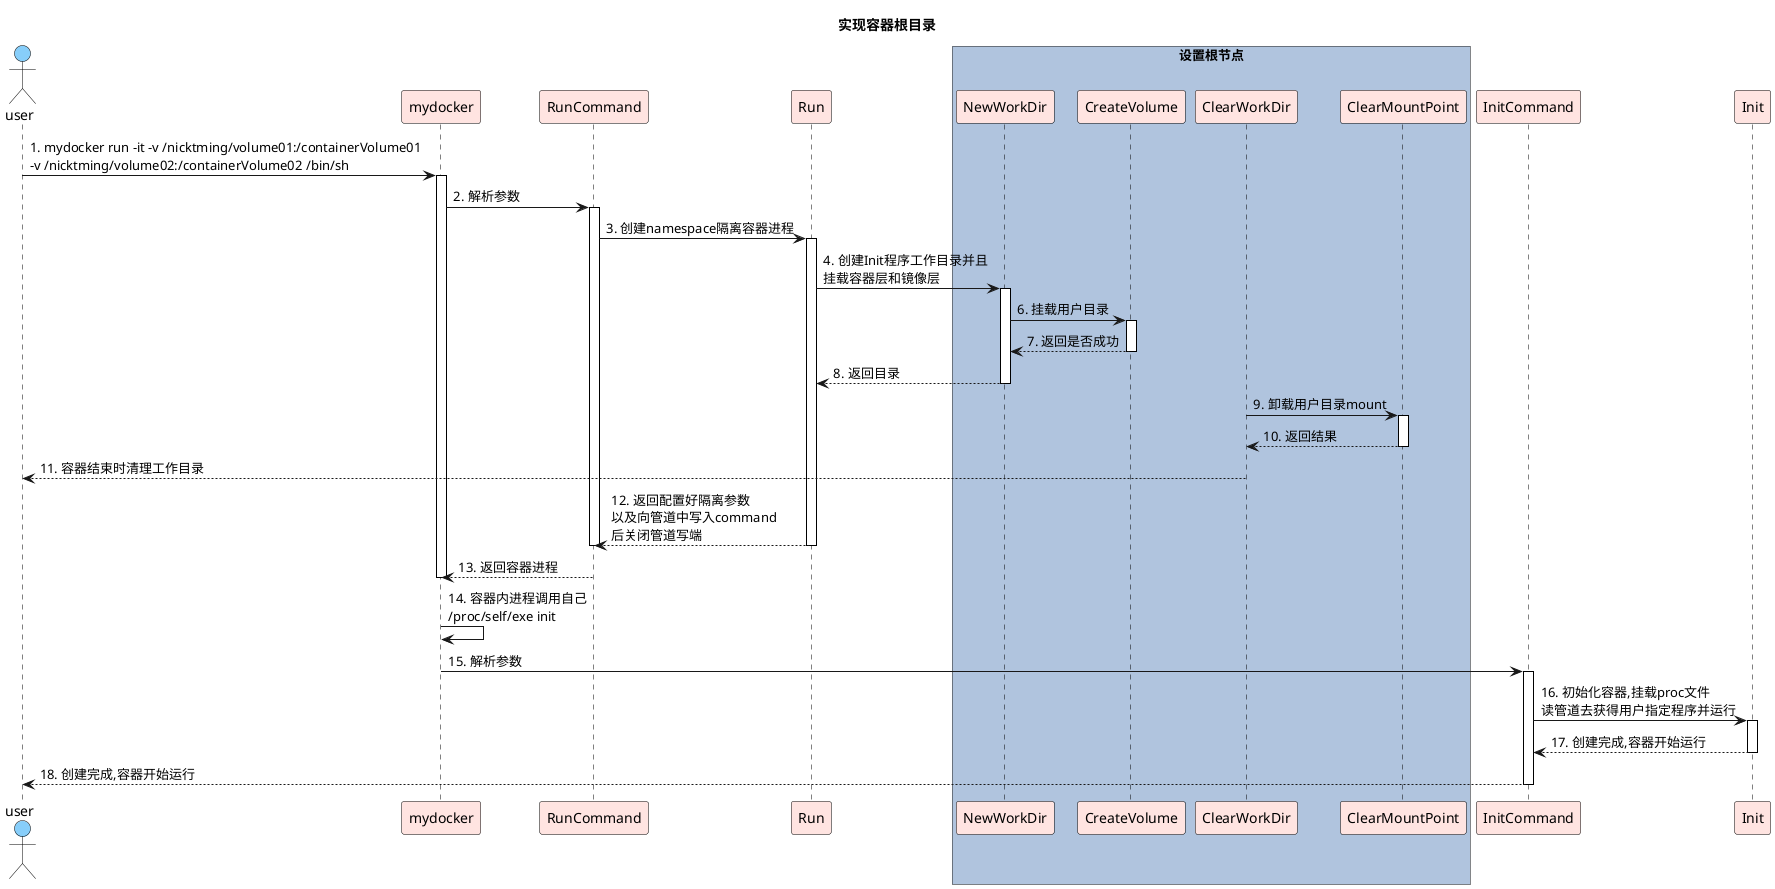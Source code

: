 

@startuml
title 实现容器根目录

skinparam sequence {

    ActorBorderColor black
    LifeLineBorderColor black
    ActorBackgroundColor #87CEFA


    ParticipantBorderColor black
    ParticipantBackgroundColor #FFE4E1
}


actor user
participant mydocker
participant RunCommand

participant Run
box "设置根节点" #B0C4DE
participant NewWorkDir
participant CreateVolume

participant ClearWorkDir
participant ClearMountPoint
end box
participant InitCommand
participant Init


user -> mydocker : 1. mydocker run -it -v /nicktming/volume01:/containerVolume01 \n-v /nicktming/volume02:/containerVolume02 /bin/sh
activate mydocker
mydocker -> RunCommand: 2. 解析参数
activate RunCommand
RunCommand -> Run: 3. 创建namespace隔离容器进程
activate Run

Run -> NewWorkDir: 4. 创建Init程序工作目录并且\n挂载容器层和镜像层
activate NewWorkDir
NewWorkDir -> CreateVolume: 6. 挂载用户目录
activate CreateVolume
CreateVolume --> NewWorkDir: 7. 返回是否成功
deactivate CreateVolume
NewWorkDir --> Run: 8. 返回目录

deactivate NewWorkDir

ClearWorkDir -> ClearMountPoint: 9. 卸载用户目录mount
activate ClearMountPoint
ClearMountPoint --> ClearWorkDir: 10. 返回结果
deactivate ClearMountPoint

ClearWorkDir --> user: 11. 容器结束时清理工作目录


Run --> RunCommand: 12. 返回配置好隔离参数\n以及向管道中写入command\n后关闭管道写端
deactivate Run
deactivate RunCommand
RunCommand --> mydocker: 13. 返回容器进程
deactivate mydocker
mydocker -> mydocker: 14. 容器内进程调用自己\n/proc/self/exe init
mydocker -> InitCommand: 15. 解析参数
activate InitCommand
InitCommand -> Init: 16. 初始化容器,挂载proc文件\n读管道去获得用户指定程序并运行
activate Init

Init --> InitCommand: 17. 创建完成,容器开始运行
deactivate Init
InitCommand --> user: 18. 创建完成,容器开始运行
deactivate InitCommand

@enduml
